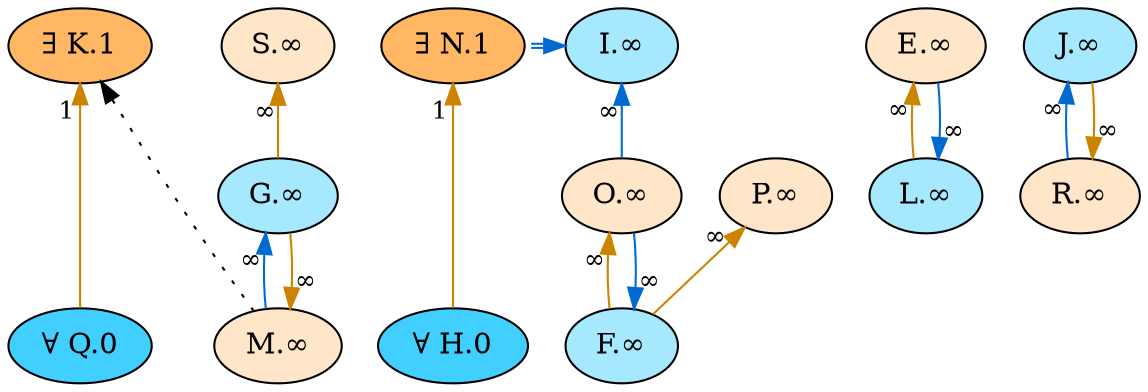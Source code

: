 digraph {
    // Node defaults can be set here if needed
    "Q" [style="filled" fillcolor="#40cfff" label="∀ Q.0" fontsize=14]
    "H" [style="filled" fillcolor="#40cfff" label="∀ H.0" fontsize=14]
    "N" [style="filled" fillcolor="#ffb763" label="∃ N.1" fontsize=14]
    "K" [style="filled" fillcolor="#ffb763" label="∃ K.1" fontsize=14]
    "E" [style="filled" fillcolor="#ffe6c9" label="E.∞" fontsize=14]
    "L" [style="filled" fillcolor="#a6e9ff" label="L.∞" fontsize=14]
    "O" [style="filled" fillcolor="#ffe6c9" label="O.∞" fontsize=14]
    "F" [style="filled" fillcolor="#a6e9ff" label="F.∞" fontsize=14]
    "J" [style="filled" fillcolor="#a6e9ff" label="J.∞" fontsize=14]
    "R" [style="filled" fillcolor="#ffe6c9" label="R.∞" fontsize=14]
    "G" [style="filled" fillcolor="#a6e9ff" label="G.∞" fontsize=14]
    "M" [style="filled" fillcolor="#ffe6c9" label="M.∞" fontsize=14]
    "I" [style="filled" fillcolor="#a6e9ff" label="I.∞" fontsize=14]
    "P" [style="filled" fillcolor="#ffe6c9" label="P.∞" fontsize=14]
    "S" [style="filled" fillcolor="#ffe6c9" label="S.∞" fontsize=14]
    edge[labeldistance=1.5 fontsize=12]
    "E" -> "L" [color="#cc8400" style="solid" dir="back" taillabel="∞" ]
    "L" -> "E" [color="#006ad1" style="solid" dir="back" taillabel="∞" ]
    "O" -> "F" [color="#cc8400" style="solid" dir="back" taillabel="∞" ]
    "F" -> "O" [color="#006ad1" style="solid" dir="back" taillabel="∞" ]
    "J" -> "R" [color="#006ad1" style="solid" dir="back" taillabel="∞" ]
    "R" -> "J" [color="#cc8400" style="solid" dir="back" taillabel="∞" ]
    "G" -> "M" [color="#006ad1" style="solid" dir="back" taillabel="∞" ]
    "M" -> "G" [color="#cc8400" style="solid" dir="back" taillabel="∞" ]
    "K" -> "Q" [color="#cc8400" style="solid" dir="back" taillabel="1" ]
    "N" -> "H" [color="#cc8400" style="solid" dir="back" taillabel="1" ]
    "I" -> "N" [color="#006ad1:#006ad1" style="dashed" dir="back" taillabel="" constraint=false]
    "I" -> "O" [color="#006ad1" style="solid" dir="back" taillabel="∞" ]
    "P" -> "F" [color="#cc8400" style="solid" dir="back" taillabel="∞" ]
    "K" -> "M" [color="black" style="dotted" dir="back" taillabel="" constraint=false]
    "S" -> "G" [color="#cc8400" style="solid" dir="back" taillabel="∞" ]
    {rank = max "Q" "H"}
    {rank = min "N" "K"}
}